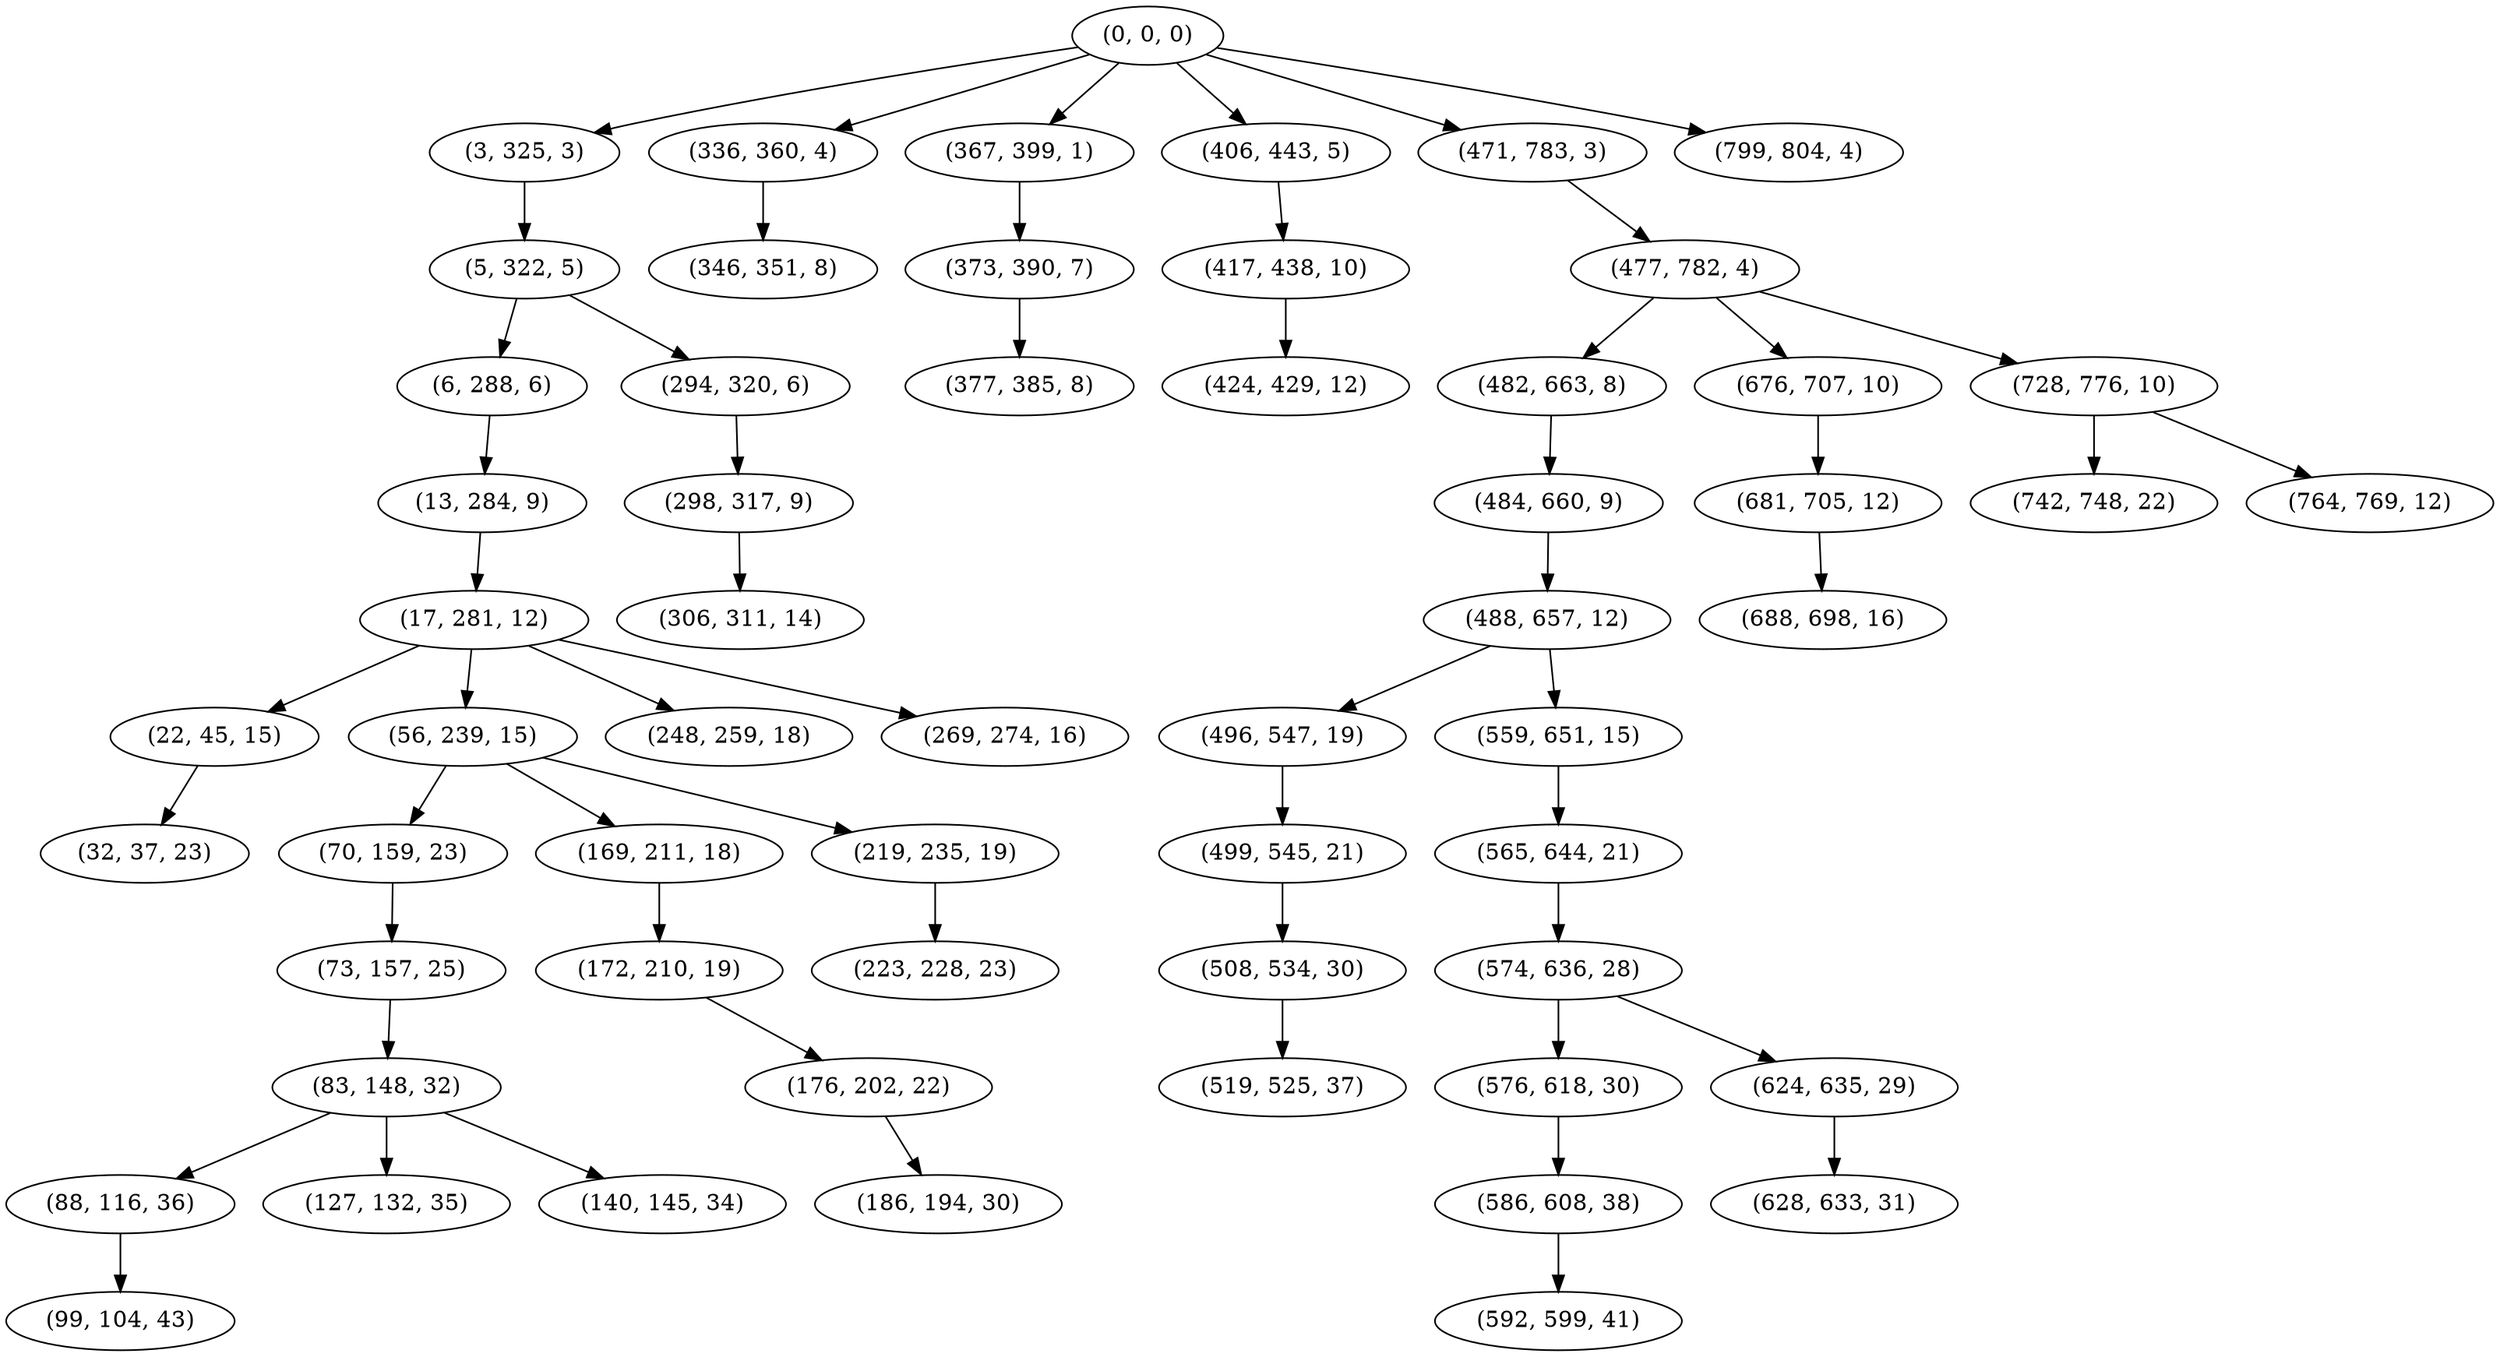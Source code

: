 digraph tree {
    "(0, 0, 0)";
    "(3, 325, 3)";
    "(5, 322, 5)";
    "(6, 288, 6)";
    "(13, 284, 9)";
    "(17, 281, 12)";
    "(22, 45, 15)";
    "(32, 37, 23)";
    "(56, 239, 15)";
    "(70, 159, 23)";
    "(73, 157, 25)";
    "(83, 148, 32)";
    "(88, 116, 36)";
    "(99, 104, 43)";
    "(127, 132, 35)";
    "(140, 145, 34)";
    "(169, 211, 18)";
    "(172, 210, 19)";
    "(176, 202, 22)";
    "(186, 194, 30)";
    "(219, 235, 19)";
    "(223, 228, 23)";
    "(248, 259, 18)";
    "(269, 274, 16)";
    "(294, 320, 6)";
    "(298, 317, 9)";
    "(306, 311, 14)";
    "(336, 360, 4)";
    "(346, 351, 8)";
    "(367, 399, 1)";
    "(373, 390, 7)";
    "(377, 385, 8)";
    "(406, 443, 5)";
    "(417, 438, 10)";
    "(424, 429, 12)";
    "(471, 783, 3)";
    "(477, 782, 4)";
    "(482, 663, 8)";
    "(484, 660, 9)";
    "(488, 657, 12)";
    "(496, 547, 19)";
    "(499, 545, 21)";
    "(508, 534, 30)";
    "(519, 525, 37)";
    "(559, 651, 15)";
    "(565, 644, 21)";
    "(574, 636, 28)";
    "(576, 618, 30)";
    "(586, 608, 38)";
    "(592, 599, 41)";
    "(624, 635, 29)";
    "(628, 633, 31)";
    "(676, 707, 10)";
    "(681, 705, 12)";
    "(688, 698, 16)";
    "(728, 776, 10)";
    "(742, 748, 22)";
    "(764, 769, 12)";
    "(799, 804, 4)";
    "(0, 0, 0)" -> "(3, 325, 3)";
    "(0, 0, 0)" -> "(336, 360, 4)";
    "(0, 0, 0)" -> "(367, 399, 1)";
    "(0, 0, 0)" -> "(406, 443, 5)";
    "(0, 0, 0)" -> "(471, 783, 3)";
    "(0, 0, 0)" -> "(799, 804, 4)";
    "(3, 325, 3)" -> "(5, 322, 5)";
    "(5, 322, 5)" -> "(6, 288, 6)";
    "(5, 322, 5)" -> "(294, 320, 6)";
    "(6, 288, 6)" -> "(13, 284, 9)";
    "(13, 284, 9)" -> "(17, 281, 12)";
    "(17, 281, 12)" -> "(22, 45, 15)";
    "(17, 281, 12)" -> "(56, 239, 15)";
    "(17, 281, 12)" -> "(248, 259, 18)";
    "(17, 281, 12)" -> "(269, 274, 16)";
    "(22, 45, 15)" -> "(32, 37, 23)";
    "(56, 239, 15)" -> "(70, 159, 23)";
    "(56, 239, 15)" -> "(169, 211, 18)";
    "(56, 239, 15)" -> "(219, 235, 19)";
    "(70, 159, 23)" -> "(73, 157, 25)";
    "(73, 157, 25)" -> "(83, 148, 32)";
    "(83, 148, 32)" -> "(88, 116, 36)";
    "(83, 148, 32)" -> "(127, 132, 35)";
    "(83, 148, 32)" -> "(140, 145, 34)";
    "(88, 116, 36)" -> "(99, 104, 43)";
    "(169, 211, 18)" -> "(172, 210, 19)";
    "(172, 210, 19)" -> "(176, 202, 22)";
    "(176, 202, 22)" -> "(186, 194, 30)";
    "(219, 235, 19)" -> "(223, 228, 23)";
    "(294, 320, 6)" -> "(298, 317, 9)";
    "(298, 317, 9)" -> "(306, 311, 14)";
    "(336, 360, 4)" -> "(346, 351, 8)";
    "(367, 399, 1)" -> "(373, 390, 7)";
    "(373, 390, 7)" -> "(377, 385, 8)";
    "(406, 443, 5)" -> "(417, 438, 10)";
    "(417, 438, 10)" -> "(424, 429, 12)";
    "(471, 783, 3)" -> "(477, 782, 4)";
    "(477, 782, 4)" -> "(482, 663, 8)";
    "(477, 782, 4)" -> "(676, 707, 10)";
    "(477, 782, 4)" -> "(728, 776, 10)";
    "(482, 663, 8)" -> "(484, 660, 9)";
    "(484, 660, 9)" -> "(488, 657, 12)";
    "(488, 657, 12)" -> "(496, 547, 19)";
    "(488, 657, 12)" -> "(559, 651, 15)";
    "(496, 547, 19)" -> "(499, 545, 21)";
    "(499, 545, 21)" -> "(508, 534, 30)";
    "(508, 534, 30)" -> "(519, 525, 37)";
    "(559, 651, 15)" -> "(565, 644, 21)";
    "(565, 644, 21)" -> "(574, 636, 28)";
    "(574, 636, 28)" -> "(576, 618, 30)";
    "(574, 636, 28)" -> "(624, 635, 29)";
    "(576, 618, 30)" -> "(586, 608, 38)";
    "(586, 608, 38)" -> "(592, 599, 41)";
    "(624, 635, 29)" -> "(628, 633, 31)";
    "(676, 707, 10)" -> "(681, 705, 12)";
    "(681, 705, 12)" -> "(688, 698, 16)";
    "(728, 776, 10)" -> "(742, 748, 22)";
    "(728, 776, 10)" -> "(764, 769, 12)";
}
